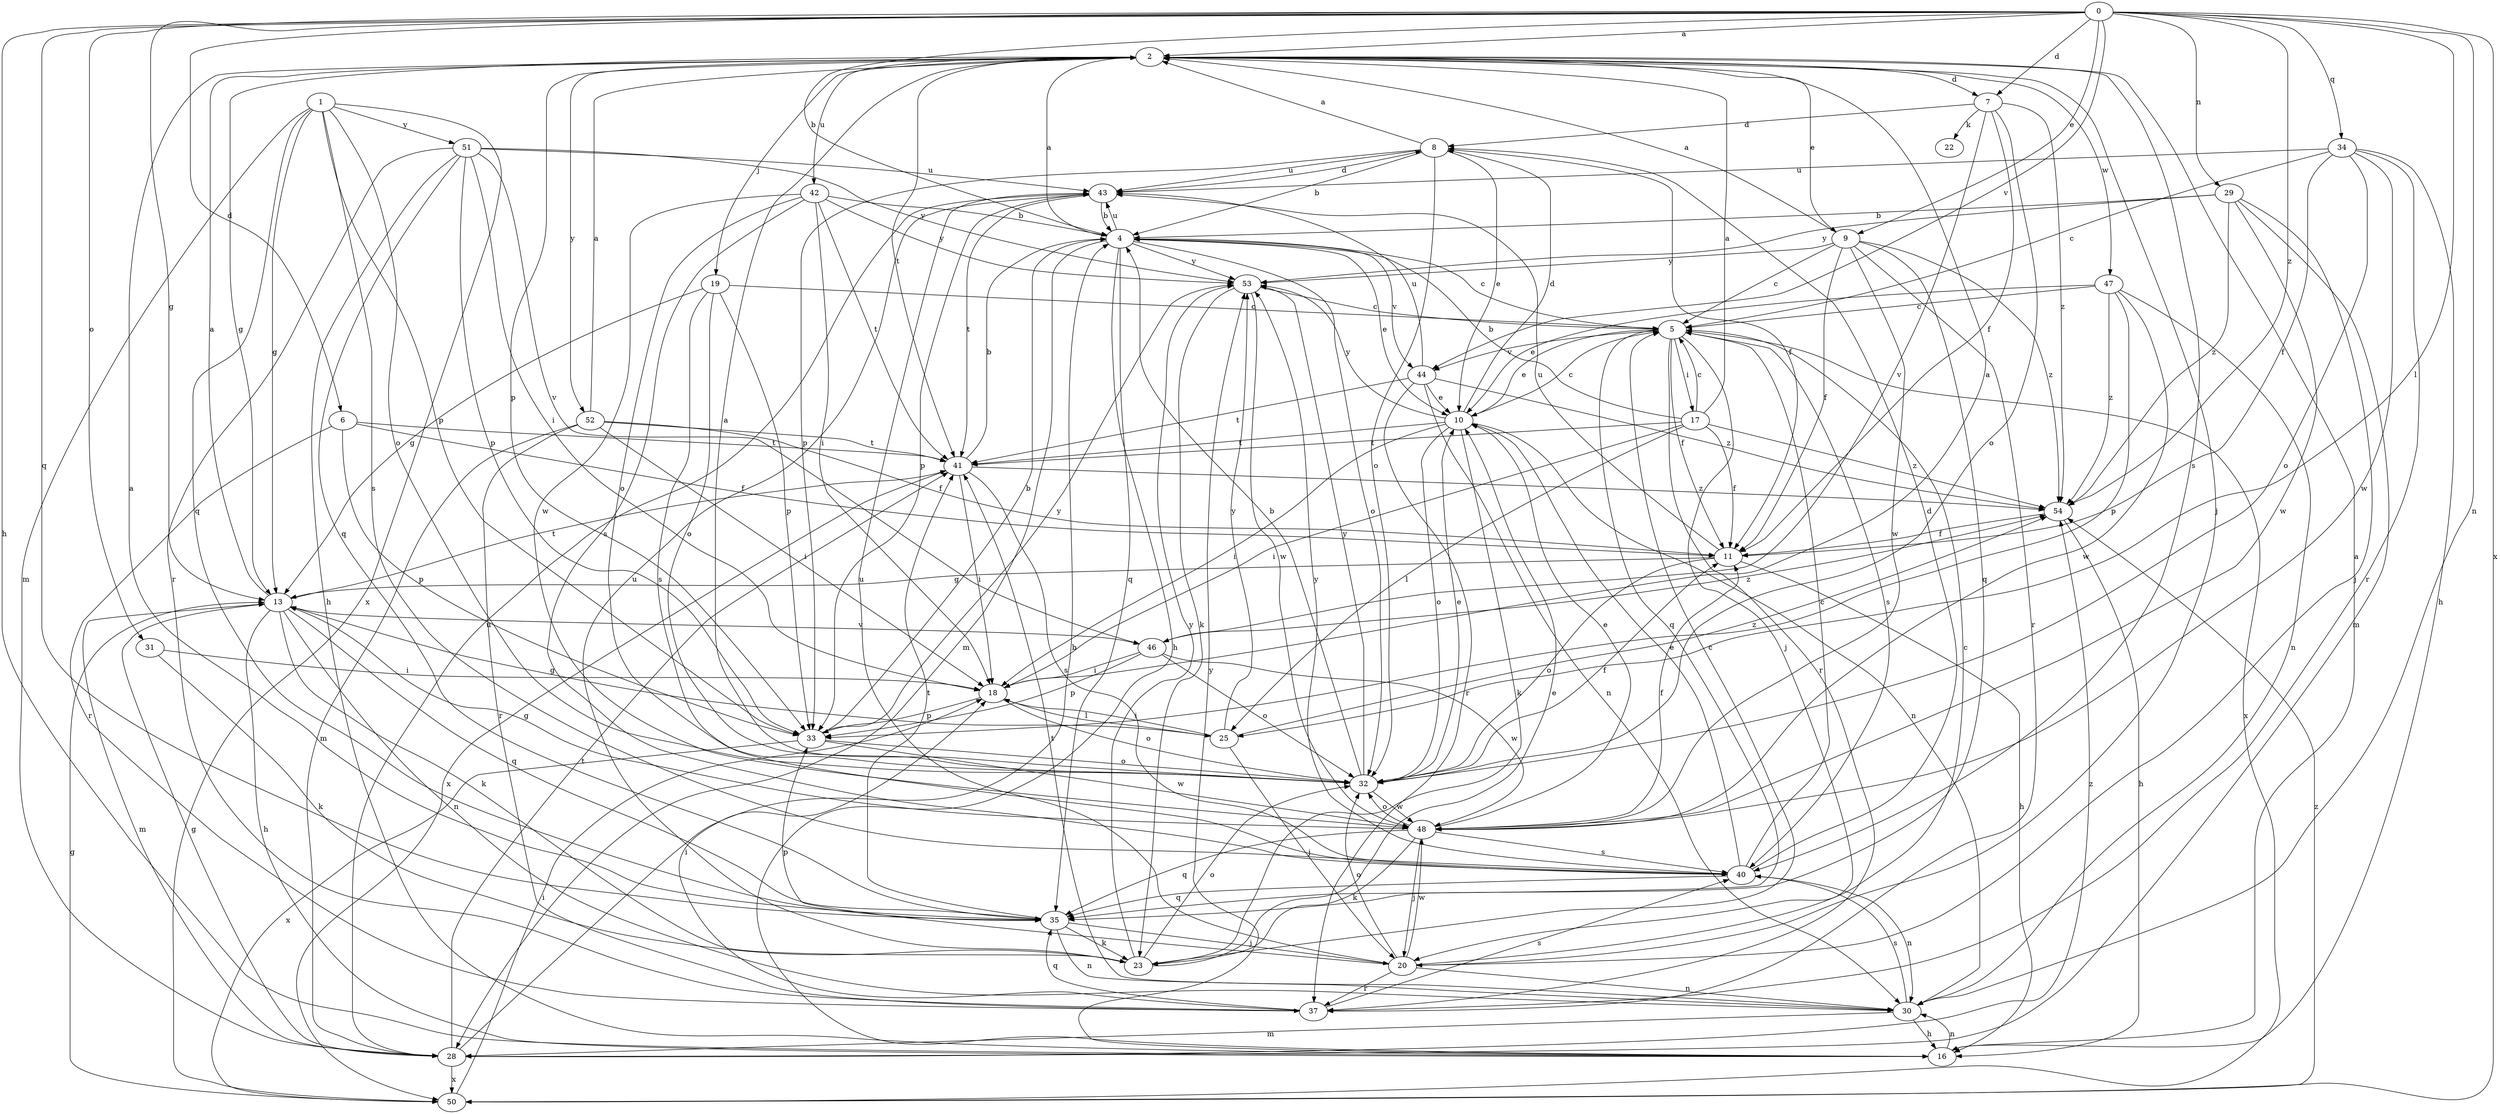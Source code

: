 strict digraph  {
0;
1;
2;
4;
5;
6;
7;
8;
9;
10;
11;
13;
16;
17;
18;
19;
20;
22;
23;
25;
28;
29;
30;
31;
32;
33;
34;
35;
37;
40;
41;
42;
43;
44;
46;
47;
48;
50;
51;
52;
53;
54;
0 -> 2  [label=a];
0 -> 4  [label=b];
0 -> 6  [label=d];
0 -> 7  [label=d];
0 -> 9  [label=e];
0 -> 13  [label=g];
0 -> 16  [label=h];
0 -> 25  [label=l];
0 -> 29  [label=n];
0 -> 30  [label=n];
0 -> 31  [label=o];
0 -> 34  [label=q];
0 -> 35  [label=q];
0 -> 44  [label=v];
0 -> 50  [label=x];
0 -> 54  [label=z];
1 -> 13  [label=g];
1 -> 28  [label=m];
1 -> 32  [label=o];
1 -> 33  [label=p];
1 -> 35  [label=q];
1 -> 40  [label=s];
1 -> 50  [label=x];
1 -> 51  [label=y];
2 -> 7  [label=d];
2 -> 9  [label=e];
2 -> 13  [label=g];
2 -> 19  [label=j];
2 -> 20  [label=j];
2 -> 33  [label=p];
2 -> 40  [label=s];
2 -> 41  [label=t];
2 -> 42  [label=u];
2 -> 47  [label=w];
2 -> 52  [label=y];
4 -> 2  [label=a];
4 -> 5  [label=c];
4 -> 10  [label=e];
4 -> 16  [label=h];
4 -> 28  [label=m];
4 -> 32  [label=o];
4 -> 35  [label=q];
4 -> 43  [label=u];
4 -> 44  [label=v];
4 -> 53  [label=y];
5 -> 10  [label=e];
5 -> 11  [label=f];
5 -> 17  [label=i];
5 -> 20  [label=j];
5 -> 35  [label=q];
5 -> 37  [label=r];
5 -> 40  [label=s];
5 -> 44  [label=v];
5 -> 50  [label=x];
6 -> 11  [label=f];
6 -> 33  [label=p];
6 -> 37  [label=r];
6 -> 41  [label=t];
7 -> 8  [label=d];
7 -> 11  [label=f];
7 -> 22  [label=k];
7 -> 32  [label=o];
7 -> 46  [label=v];
7 -> 54  [label=z];
8 -> 2  [label=a];
8 -> 4  [label=b];
8 -> 10  [label=e];
8 -> 11  [label=f];
8 -> 32  [label=o];
8 -> 33  [label=p];
8 -> 43  [label=u];
9 -> 2  [label=a];
9 -> 5  [label=c];
9 -> 11  [label=f];
9 -> 35  [label=q];
9 -> 37  [label=r];
9 -> 48  [label=w];
9 -> 53  [label=y];
9 -> 54  [label=z];
10 -> 5  [label=c];
10 -> 8  [label=d];
10 -> 18  [label=i];
10 -> 23  [label=k];
10 -> 30  [label=n];
10 -> 32  [label=o];
10 -> 41  [label=t];
10 -> 53  [label=y];
11 -> 13  [label=g];
11 -> 16  [label=h];
11 -> 32  [label=o];
11 -> 43  [label=u];
13 -> 2  [label=a];
13 -> 16  [label=h];
13 -> 23  [label=k];
13 -> 28  [label=m];
13 -> 30  [label=n];
13 -> 35  [label=q];
13 -> 41  [label=t];
13 -> 46  [label=v];
16 -> 2  [label=a];
16 -> 30  [label=n];
16 -> 53  [label=y];
17 -> 2  [label=a];
17 -> 4  [label=b];
17 -> 5  [label=c];
17 -> 11  [label=f];
17 -> 18  [label=i];
17 -> 25  [label=l];
17 -> 41  [label=t];
17 -> 54  [label=z];
18 -> 2  [label=a];
18 -> 25  [label=l];
18 -> 32  [label=o];
18 -> 33  [label=p];
19 -> 5  [label=c];
19 -> 13  [label=g];
19 -> 32  [label=o];
19 -> 33  [label=p];
19 -> 40  [label=s];
20 -> 5  [label=c];
20 -> 30  [label=n];
20 -> 32  [label=o];
20 -> 33  [label=p];
20 -> 37  [label=r];
20 -> 43  [label=u];
20 -> 48  [label=w];
23 -> 5  [label=c];
23 -> 10  [label=e];
23 -> 32  [label=o];
23 -> 43  [label=u];
23 -> 53  [label=y];
25 -> 13  [label=g];
25 -> 18  [label=i];
25 -> 20  [label=j];
25 -> 53  [label=y];
25 -> 54  [label=z];
28 -> 4  [label=b];
28 -> 13  [label=g];
28 -> 41  [label=t];
28 -> 43  [label=u];
28 -> 50  [label=x];
28 -> 54  [label=z];
29 -> 4  [label=b];
29 -> 20  [label=j];
29 -> 28  [label=m];
29 -> 48  [label=w];
29 -> 53  [label=y];
29 -> 54  [label=z];
30 -> 16  [label=h];
30 -> 28  [label=m];
30 -> 40  [label=s];
30 -> 41  [label=t];
31 -> 18  [label=i];
31 -> 23  [label=k];
32 -> 2  [label=a];
32 -> 4  [label=b];
32 -> 10  [label=e];
32 -> 11  [label=f];
32 -> 48  [label=w];
32 -> 53  [label=y];
33 -> 4  [label=b];
33 -> 32  [label=o];
33 -> 48  [label=w];
33 -> 50  [label=x];
33 -> 53  [label=y];
34 -> 5  [label=c];
34 -> 11  [label=f];
34 -> 16  [label=h];
34 -> 32  [label=o];
34 -> 37  [label=r];
34 -> 43  [label=u];
34 -> 48  [label=w];
35 -> 2  [label=a];
35 -> 20  [label=j];
35 -> 23  [label=k];
35 -> 30  [label=n];
35 -> 41  [label=t];
37 -> 18  [label=i];
37 -> 35  [label=q];
37 -> 40  [label=s];
40 -> 5  [label=c];
40 -> 8  [label=d];
40 -> 10  [label=e];
40 -> 30  [label=n];
40 -> 35  [label=q];
40 -> 53  [label=y];
41 -> 4  [label=b];
41 -> 18  [label=i];
41 -> 40  [label=s];
41 -> 50  [label=x];
41 -> 54  [label=z];
42 -> 4  [label=b];
42 -> 18  [label=i];
42 -> 32  [label=o];
42 -> 40  [label=s];
42 -> 41  [label=t];
42 -> 48  [label=w];
42 -> 53  [label=y];
43 -> 4  [label=b];
43 -> 8  [label=d];
43 -> 33  [label=p];
43 -> 41  [label=t];
44 -> 10  [label=e];
44 -> 30  [label=n];
44 -> 37  [label=r];
44 -> 41  [label=t];
44 -> 43  [label=u];
44 -> 54  [label=z];
46 -> 18  [label=i];
46 -> 32  [label=o];
46 -> 33  [label=p];
46 -> 48  [label=w];
46 -> 54  [label=z];
47 -> 5  [label=c];
47 -> 10  [label=e];
47 -> 30  [label=n];
47 -> 33  [label=p];
47 -> 48  [label=w];
47 -> 54  [label=z];
48 -> 10  [label=e];
48 -> 11  [label=f];
48 -> 13  [label=g];
48 -> 20  [label=j];
48 -> 23  [label=k];
48 -> 32  [label=o];
48 -> 35  [label=q];
48 -> 40  [label=s];
50 -> 13  [label=g];
50 -> 18  [label=i];
50 -> 54  [label=z];
51 -> 16  [label=h];
51 -> 18  [label=i];
51 -> 33  [label=p];
51 -> 35  [label=q];
51 -> 37  [label=r];
51 -> 43  [label=u];
51 -> 46  [label=v];
51 -> 53  [label=y];
52 -> 2  [label=a];
52 -> 11  [label=f];
52 -> 18  [label=i];
52 -> 28  [label=m];
52 -> 37  [label=r];
52 -> 41  [label=t];
53 -> 5  [label=c];
53 -> 23  [label=k];
53 -> 48  [label=w];
54 -> 11  [label=f];
54 -> 16  [label=h];
}
